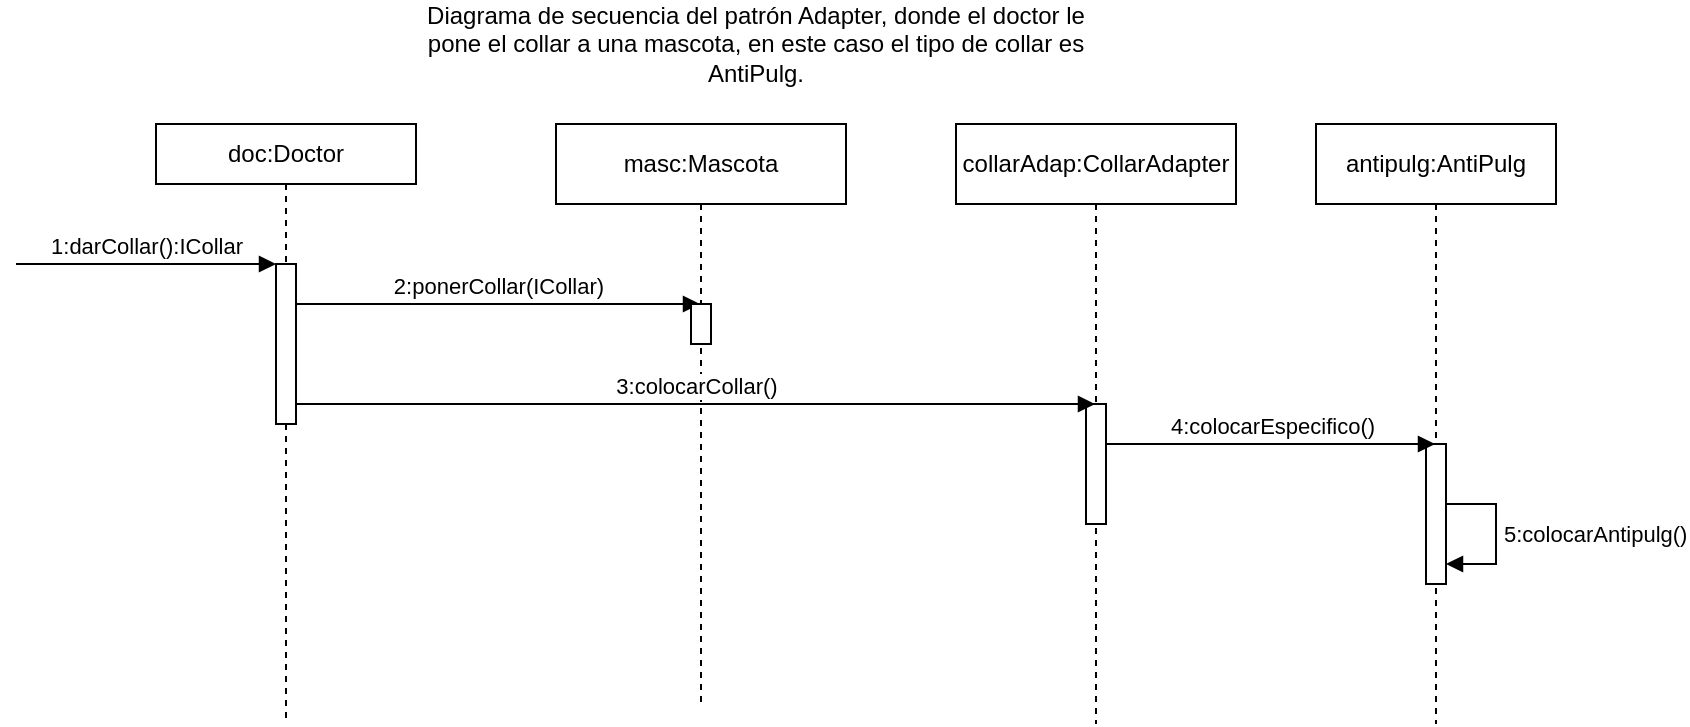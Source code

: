 <mxfile version="24.4.0" type="google">
  <diagram name="Página-1" id="6meA3uwZ7IQKkYf2SrBv">
    <mxGraphModel grid="1" page="1" gridSize="10" guides="1" tooltips="1" connect="1" arrows="1" fold="1" pageScale="1" pageWidth="827" pageHeight="1169" math="0" shadow="0">
      <root>
        <mxCell id="0" />
        <mxCell id="1" parent="0" />
        <mxCell id="u-pfn7kRAO6pg7QGBHL6-1" value="doc:Doctor" style="shape=umlLifeline;perimeter=lifelinePerimeter;whiteSpace=wrap;html=1;container=1;dropTarget=0;collapsible=0;recursiveResize=0;outlineConnect=0;portConstraint=eastwest;newEdgeStyle={&quot;curved&quot;:0,&quot;rounded&quot;:0};size=30;" vertex="1" parent="1">
          <mxGeometry x="20" y="40" width="130" height="300" as="geometry" />
        </mxCell>
        <mxCell id="u-pfn7kRAO6pg7QGBHL6-11" value="" style="html=1;points=[[0,0,0,0,5],[0,1,0,0,-5],[1,0,0,0,5],[1,1,0,0,-5]];perimeter=orthogonalPerimeter;outlineConnect=0;targetShapes=umlLifeline;portConstraint=eastwest;newEdgeStyle={&quot;curved&quot;:0,&quot;rounded&quot;:0};" vertex="1" parent="u-pfn7kRAO6pg7QGBHL6-1">
          <mxGeometry x="60" y="70" width="10" height="80" as="geometry" />
        </mxCell>
        <mxCell id="u-pfn7kRAO6pg7QGBHL6-2" value="2:ponerCollar(ICollar)" style="html=1;verticalAlign=bottom;endArrow=block;curved=0;rounded=0;" edge="1" parent="1">
          <mxGeometry width="80" relative="1" as="geometry">
            <mxPoint x="90" y="130" as="sourcePoint" />
            <mxPoint x="292" y="130" as="targetPoint" />
          </mxGeometry>
        </mxCell>
        <mxCell id="u-pfn7kRAO6pg7QGBHL6-3" value="masc:Mascota" style="shape=umlLifeline;perimeter=lifelinePerimeter;whiteSpace=wrap;html=1;container=1;dropTarget=0;collapsible=0;recursiveResize=0;outlineConnect=0;portConstraint=eastwest;newEdgeStyle={&quot;curved&quot;:0,&quot;rounded&quot;:0};" vertex="1" parent="1">
          <mxGeometry x="220" y="40" width="145" height="290" as="geometry" />
        </mxCell>
        <mxCell id="u-pfn7kRAO6pg7QGBHL6-4" value="" style="html=1;points=[[0,0,0,0,5],[0,1,0,0,-5],[1,0,0,0,5],[1,1,0,0,-5]];perimeter=orthogonalPerimeter;outlineConnect=0;targetShapes=umlLifeline;portConstraint=eastwest;newEdgeStyle={&quot;curved&quot;:0,&quot;rounded&quot;:0};direction=west;" vertex="1" parent="u-pfn7kRAO6pg7QGBHL6-3">
          <mxGeometry x="67.5" y="90" width="10" height="20" as="geometry" />
        </mxCell>
        <mxCell id="u-pfn7kRAO6pg7QGBHL6-5" value="collarAdap:CollarAdapter" style="shape=umlLifeline;perimeter=lifelinePerimeter;whiteSpace=wrap;html=1;container=1;dropTarget=0;collapsible=0;recursiveResize=0;outlineConnect=0;portConstraint=eastwest;newEdgeStyle={&quot;curved&quot;:0,&quot;rounded&quot;:0};" vertex="1" parent="1">
          <mxGeometry x="420" y="40" width="140" height="300" as="geometry" />
        </mxCell>
        <mxCell id="u-pfn7kRAO6pg7QGBHL6-9" value="" style="html=1;points=[[0,0,0,0,5],[0,1,0,0,-5],[1,0,0,0,5],[1,1,0,0,-5]];perimeter=orthogonalPerimeter;outlineConnect=0;targetShapes=umlLifeline;portConstraint=eastwest;newEdgeStyle={&quot;curved&quot;:0,&quot;rounded&quot;:0};" vertex="1" parent="u-pfn7kRAO6pg7QGBHL6-5">
          <mxGeometry x="65" y="140" width="10" height="60" as="geometry" />
        </mxCell>
        <mxCell id="u-pfn7kRAO6pg7QGBHL6-10" value="3:colocarCollar()" style="html=1;verticalAlign=bottom;endArrow=block;curved=0;rounded=0;" edge="1" parent="1">
          <mxGeometry x="0.001" width="80" relative="1" as="geometry">
            <mxPoint x="90" y="180" as="sourcePoint" />
            <mxPoint x="489.5" y="180" as="targetPoint" />
            <mxPoint as="offset" />
          </mxGeometry>
        </mxCell>
        <mxCell id="u-pfn7kRAO6pg7QGBHL6-12" value="antipulg:AntiPulg" style="shape=umlLifeline;perimeter=lifelinePerimeter;whiteSpace=wrap;html=1;container=1;dropTarget=0;collapsible=0;recursiveResize=0;outlineConnect=0;portConstraint=eastwest;newEdgeStyle={&quot;curved&quot;:0,&quot;rounded&quot;:0};" vertex="1" parent="1">
          <mxGeometry x="600" y="40" width="120" height="300" as="geometry" />
        </mxCell>
        <mxCell id="u-pfn7kRAO6pg7QGBHL6-13" value="" style="html=1;points=[[0,0,0,0,5],[0,1,0,0,-5],[1,0,0,0,5],[1,1,0,0,-5]];perimeter=orthogonalPerimeter;outlineConnect=0;targetShapes=umlLifeline;portConstraint=eastwest;newEdgeStyle={&quot;curved&quot;:0,&quot;rounded&quot;:0};" vertex="1" parent="u-pfn7kRAO6pg7QGBHL6-12">
          <mxGeometry x="55" y="160" width="10" height="70" as="geometry" />
        </mxCell>
        <mxCell id="u-pfn7kRAO6pg7QGBHL6-17" value="5:colocarAntipulg()" style="html=1;align=left;spacingLeft=2;endArrow=block;rounded=0;edgeStyle=orthogonalEdgeStyle;curved=0;rounded=0;" edge="1" parent="u-pfn7kRAO6pg7QGBHL6-12">
          <mxGeometry relative="1" as="geometry">
            <mxPoint x="65" y="190" as="sourcePoint" />
            <Array as="points">
              <mxPoint x="90" y="190" />
              <mxPoint x="90" y="220" />
            </Array>
            <mxPoint x="65" y="220" as="targetPoint" />
          </mxGeometry>
        </mxCell>
        <mxCell id="u-pfn7kRAO6pg7QGBHL6-15" value="4:colocarEspecifico()" style="html=1;verticalAlign=bottom;endArrow=block;curved=0;rounded=0;" edge="1" parent="1">
          <mxGeometry x="0.003" width="80" relative="1" as="geometry">
            <mxPoint x="495" y="200" as="sourcePoint" />
            <mxPoint x="659.5" y="200" as="targetPoint" />
            <mxPoint as="offset" />
          </mxGeometry>
        </mxCell>
        <mxCell id="u-pfn7kRAO6pg7QGBHL6-18" value="1:darCollar():ICollar" style="html=1;verticalAlign=bottom;endArrow=block;curved=0;rounded=0;" edge="1" parent="1">
          <mxGeometry width="80" relative="1" as="geometry">
            <mxPoint x="-50" y="110" as="sourcePoint" />
            <mxPoint x="80" y="110" as="targetPoint" />
          </mxGeometry>
        </mxCell>
        <mxCell id="u-pfn7kRAO6pg7QGBHL6-23" value="Diagrama de secuencia del patrón Adapter, donde el doctor le pone el collar a una mascota, en este caso el tipo de collar es AntiPulg." style="text;html=1;align=center;verticalAlign=middle;whiteSpace=wrap;rounded=0;" vertex="1" parent="1">
          <mxGeometry x="140" y="-20" width="360" height="40" as="geometry" />
        </mxCell>
      </root>
    </mxGraphModel>
  </diagram>
</mxfile>
